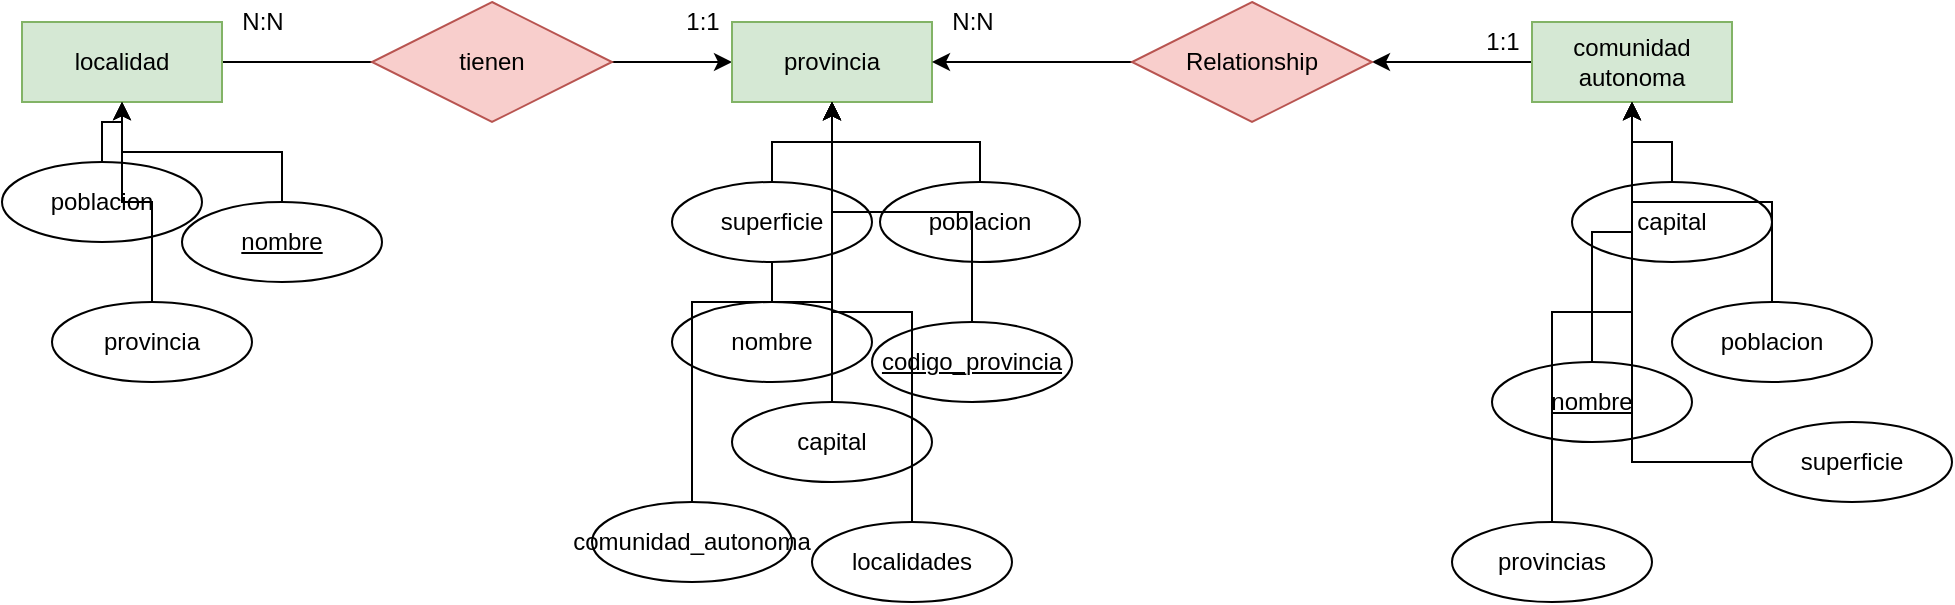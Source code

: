 <mxfile version="15.4.0" type="device"><diagram id="-CijpgBcMHfkIRoO8MGL" name="Página-1"><mxGraphModel dx="2557" dy="1012" grid="1" gridSize="10" guides="1" tooltips="1" connect="1" arrows="1" fold="1" page="1" pageScale="1" pageWidth="827" pageHeight="1169" math="0" shadow="0"><root><mxCell id="0"/><mxCell id="1" parent="0"/><mxCell id="raF-lsEhJDtkqbHiAiLN-33" style="edgeStyle=orthogonalEdgeStyle;rounded=0;orthogonalLoop=1;jettySize=auto;html=1;" parent="1" source="raF-lsEhJDtkqbHiAiLN-1" target="raF-lsEhJDtkqbHiAiLN-2" edge="1"><mxGeometry relative="1" as="geometry"><mxPoint x="-10" y="290" as="targetPoint"/></mxGeometry></mxCell><mxCell id="raF-lsEhJDtkqbHiAiLN-1" value="localidad" style="whiteSpace=wrap;html=1;align=center;fillColor=#d5e8d4;strokeColor=#82b366;" parent="1" vertex="1"><mxGeometry x="-15" y="270" width="100" height="40" as="geometry"/></mxCell><mxCell id="raF-lsEhJDtkqbHiAiLN-2" value="provincia" style="whiteSpace=wrap;html=1;align=center;fillColor=#d5e8d4;strokeColor=#82b366;" parent="1" vertex="1"><mxGeometry x="340" y="270" width="100" height="40" as="geometry"/></mxCell><mxCell id="raF-lsEhJDtkqbHiAiLN-43" style="edgeStyle=orthogonalEdgeStyle;rounded=0;orthogonalLoop=1;jettySize=auto;html=1;" parent="1" source="raF-lsEhJDtkqbHiAiLN-3" target="raF-lsEhJDtkqbHiAiLN-42" edge="1"><mxGeometry relative="1" as="geometry"/></mxCell><mxCell id="raF-lsEhJDtkqbHiAiLN-3" value="comunidad autonoma" style="whiteSpace=wrap;html=1;align=center;fillColor=#d5e8d4;strokeColor=#82b366;" parent="1" vertex="1"><mxGeometry x="740" y="270" width="100" height="40" as="geometry"/></mxCell><mxCell id="raF-lsEhJDtkqbHiAiLN-9" style="edgeStyle=orthogonalEdgeStyle;rounded=0;orthogonalLoop=1;jettySize=auto;html=1;" parent="1" source="raF-lsEhJDtkqbHiAiLN-6" target="raF-lsEhJDtkqbHiAiLN-1" edge="1"><mxGeometry relative="1" as="geometry"/></mxCell><mxCell id="raF-lsEhJDtkqbHiAiLN-6" value="&lt;u&gt;nombre&lt;/u&gt;" style="ellipse;whiteSpace=wrap;html=1;align=center;" parent="1" vertex="1"><mxGeometry x="65" y="360" width="100" height="40" as="geometry"/></mxCell><mxCell id="raF-lsEhJDtkqbHiAiLN-8" style="edgeStyle=orthogonalEdgeStyle;rounded=0;orthogonalLoop=1;jettySize=auto;html=1;" parent="1" source="raF-lsEhJDtkqbHiAiLN-7" target="raF-lsEhJDtkqbHiAiLN-1" edge="1"><mxGeometry relative="1" as="geometry"/></mxCell><mxCell id="raF-lsEhJDtkqbHiAiLN-7" value="poblacion" style="ellipse;whiteSpace=wrap;html=1;align=center;" parent="1" vertex="1"><mxGeometry x="-25" y="340" width="100" height="40" as="geometry"/></mxCell><mxCell id="raF-lsEhJDtkqbHiAiLN-15" style="edgeStyle=orthogonalEdgeStyle;rounded=0;orthogonalLoop=1;jettySize=auto;html=1;" parent="1" source="raF-lsEhJDtkqbHiAiLN-10" target="raF-lsEhJDtkqbHiAiLN-2" edge="1"><mxGeometry relative="1" as="geometry"/></mxCell><mxCell id="raF-lsEhJDtkqbHiAiLN-10" value="nombre" style="ellipse;whiteSpace=wrap;html=1;align=center;" parent="1" vertex="1"><mxGeometry x="310" y="410" width="100" height="40" as="geometry"/></mxCell><mxCell id="raF-lsEhJDtkqbHiAiLN-14" style="edgeStyle=orthogonalEdgeStyle;rounded=0;orthogonalLoop=1;jettySize=auto;html=1;" parent="1" source="raF-lsEhJDtkqbHiAiLN-11" target="raF-lsEhJDtkqbHiAiLN-2" edge="1"><mxGeometry relative="1" as="geometry"/></mxCell><mxCell id="raF-lsEhJDtkqbHiAiLN-11" value="poblacion" style="ellipse;whiteSpace=wrap;html=1;align=center;" parent="1" vertex="1"><mxGeometry x="414" y="350" width="100" height="40" as="geometry"/></mxCell><mxCell id="raF-lsEhJDtkqbHiAiLN-13" style="edgeStyle=orthogonalEdgeStyle;rounded=0;orthogonalLoop=1;jettySize=auto;html=1;" parent="1" source="raF-lsEhJDtkqbHiAiLN-12" target="raF-lsEhJDtkqbHiAiLN-2" edge="1"><mxGeometry relative="1" as="geometry"/></mxCell><mxCell id="raF-lsEhJDtkqbHiAiLN-12" value="superficie" style="ellipse;whiteSpace=wrap;html=1;align=center;" parent="1" vertex="1"><mxGeometry x="310" y="350" width="100" height="40" as="geometry"/></mxCell><mxCell id="raF-lsEhJDtkqbHiAiLN-17" style="edgeStyle=orthogonalEdgeStyle;rounded=0;orthogonalLoop=1;jettySize=auto;html=1;" parent="1" source="raF-lsEhJDtkqbHiAiLN-16" target="raF-lsEhJDtkqbHiAiLN-2" edge="1"><mxGeometry relative="1" as="geometry"/></mxCell><mxCell id="raF-lsEhJDtkqbHiAiLN-16" value="&lt;u&gt;codigo_provincia&lt;/u&gt;" style="ellipse;whiteSpace=wrap;html=1;align=center;" parent="1" vertex="1"><mxGeometry x="410" y="420" width="100" height="40" as="geometry"/></mxCell><mxCell id="raF-lsEhJDtkqbHiAiLN-19" style="edgeStyle=orthogonalEdgeStyle;rounded=0;orthogonalLoop=1;jettySize=auto;html=1;" parent="1" source="raF-lsEhJDtkqbHiAiLN-18" target="raF-lsEhJDtkqbHiAiLN-3" edge="1"><mxGeometry relative="1" as="geometry"/></mxCell><mxCell id="raF-lsEhJDtkqbHiAiLN-18" value="capital" style="ellipse;whiteSpace=wrap;html=1;align=center;" parent="1" vertex="1"><mxGeometry x="760" y="350" width="100" height="40" as="geometry"/></mxCell><mxCell id="raF-lsEhJDtkqbHiAiLN-21" style="edgeStyle=orthogonalEdgeStyle;rounded=0;orthogonalLoop=1;jettySize=auto;html=1;" parent="1" source="raF-lsEhJDtkqbHiAiLN-20" target="raF-lsEhJDtkqbHiAiLN-2" edge="1"><mxGeometry relative="1" as="geometry"/></mxCell><mxCell id="raF-lsEhJDtkqbHiAiLN-20" value="capital" style="ellipse;whiteSpace=wrap;html=1;align=center;" parent="1" vertex="1"><mxGeometry x="340" y="460" width="100" height="40" as="geometry"/></mxCell><mxCell id="raF-lsEhJDtkqbHiAiLN-28" style="edgeStyle=orthogonalEdgeStyle;rounded=0;orthogonalLoop=1;jettySize=auto;html=1;" parent="1" source="raF-lsEhJDtkqbHiAiLN-24" target="raF-lsEhJDtkqbHiAiLN-3" edge="1"><mxGeometry relative="1" as="geometry"/></mxCell><mxCell id="raF-lsEhJDtkqbHiAiLN-24" value="&lt;u&gt;nombre&lt;/u&gt;" style="ellipse;whiteSpace=wrap;html=1;align=center;" parent="1" vertex="1"><mxGeometry x="720" y="440" width="100" height="40" as="geometry"/></mxCell><mxCell id="raF-lsEhJDtkqbHiAiLN-29" style="edgeStyle=orthogonalEdgeStyle;rounded=0;orthogonalLoop=1;jettySize=auto;html=1;" parent="1" source="raF-lsEhJDtkqbHiAiLN-25" target="raF-lsEhJDtkqbHiAiLN-3" edge="1"><mxGeometry relative="1" as="geometry"/></mxCell><mxCell id="raF-lsEhJDtkqbHiAiLN-25" value="poblacion" style="ellipse;whiteSpace=wrap;html=1;align=center;" parent="1" vertex="1"><mxGeometry x="810" y="410" width="100" height="40" as="geometry"/></mxCell><mxCell id="raF-lsEhJDtkqbHiAiLN-27" style="edgeStyle=orthogonalEdgeStyle;rounded=0;orthogonalLoop=1;jettySize=auto;html=1;" parent="1" source="raF-lsEhJDtkqbHiAiLN-26" target="raF-lsEhJDtkqbHiAiLN-3" edge="1"><mxGeometry relative="1" as="geometry"/></mxCell><mxCell id="raF-lsEhJDtkqbHiAiLN-26" value="superficie" style="ellipse;whiteSpace=wrap;html=1;align=center;" parent="1" vertex="1"><mxGeometry x="850" y="470" width="100" height="40" as="geometry"/></mxCell><mxCell id="raF-lsEhJDtkqbHiAiLN-38" value="tienen" style="shape=rhombus;perimeter=rhombusPerimeter;whiteSpace=wrap;html=1;align=center;fillColor=#f8cecc;strokeColor=#b85450;" parent="1" vertex="1"><mxGeometry x="160" y="260" width="120" height="60" as="geometry"/></mxCell><mxCell id="raF-lsEhJDtkqbHiAiLN-44" style="edgeStyle=orthogonalEdgeStyle;rounded=0;orthogonalLoop=1;jettySize=auto;html=1;entryX=1;entryY=0.5;entryDx=0;entryDy=0;" parent="1" source="raF-lsEhJDtkqbHiAiLN-42" target="raF-lsEhJDtkqbHiAiLN-2" edge="1"><mxGeometry relative="1" as="geometry"><mxPoint x="500" y="290" as="targetPoint"/></mxGeometry></mxCell><mxCell id="raF-lsEhJDtkqbHiAiLN-42" value="Relationship" style="shape=rhombus;perimeter=rhombusPerimeter;whiteSpace=wrap;html=1;align=center;fillColor=#f8cecc;strokeColor=#b85450;" parent="1" vertex="1"><mxGeometry x="540" y="260" width="120" height="60" as="geometry"/></mxCell><mxCell id="raF-lsEhJDtkqbHiAiLN-52" value="1:1" style="text;html=1;resizable=0;autosize=1;align=center;verticalAlign=middle;points=[];fillColor=none;strokeColor=none;rounded=0;" parent="1" vertex="1"><mxGeometry x="310" y="260" width="30" height="20" as="geometry"/></mxCell><mxCell id="raF-lsEhJDtkqbHiAiLN-53" value="N:N" style="text;html=1;resizable=0;autosize=1;align=center;verticalAlign=middle;points=[];fillColor=none;strokeColor=none;rounded=0;" parent="1" vertex="1"><mxGeometry x="85" y="260" width="40" height="20" as="geometry"/></mxCell><mxCell id="raF-lsEhJDtkqbHiAiLN-55" value="1:1" style="text;html=1;resizable=0;autosize=1;align=center;verticalAlign=middle;points=[];fillColor=none;strokeColor=none;rounded=0;" parent="1" vertex="1"><mxGeometry x="710" y="270" width="30" height="20" as="geometry"/></mxCell><mxCell id="raF-lsEhJDtkqbHiAiLN-56" value="N:N" style="text;html=1;resizable=0;autosize=1;align=center;verticalAlign=middle;points=[];fillColor=none;strokeColor=none;rounded=0;" parent="1" vertex="1"><mxGeometry x="440" y="260" width="40" height="20" as="geometry"/></mxCell><mxCell id="raF-lsEhJDtkqbHiAiLN-58" style="edgeStyle=orthogonalEdgeStyle;rounded=0;orthogonalLoop=1;jettySize=auto;html=1;" parent="1" source="raF-lsEhJDtkqbHiAiLN-57" target="raF-lsEhJDtkqbHiAiLN-1" edge="1"><mxGeometry relative="1" as="geometry"/></mxCell><mxCell id="raF-lsEhJDtkqbHiAiLN-57" value="provincia" style="ellipse;whiteSpace=wrap;html=1;align=center;" parent="1" vertex="1"><mxGeometry y="410" width="100" height="40" as="geometry"/></mxCell><mxCell id="raF-lsEhJDtkqbHiAiLN-60" style="edgeStyle=orthogonalEdgeStyle;rounded=0;orthogonalLoop=1;jettySize=auto;html=1;" parent="1" source="raF-lsEhJDtkqbHiAiLN-59" target="raF-lsEhJDtkqbHiAiLN-2" edge="1"><mxGeometry relative="1" as="geometry"/></mxCell><mxCell id="raF-lsEhJDtkqbHiAiLN-59" value="localidades" style="ellipse;whiteSpace=wrap;html=1;align=center;" parent="1" vertex="1"><mxGeometry x="380" y="520" width="100" height="40" as="geometry"/></mxCell><mxCell id="raF-lsEhJDtkqbHiAiLN-62" style="edgeStyle=orthogonalEdgeStyle;rounded=0;orthogonalLoop=1;jettySize=auto;html=1;" parent="1" source="raF-lsEhJDtkqbHiAiLN-61" target="raF-lsEhJDtkqbHiAiLN-2" edge="1"><mxGeometry relative="1" as="geometry"/></mxCell><mxCell id="raF-lsEhJDtkqbHiAiLN-61" value="comunidad_autonoma" style="ellipse;whiteSpace=wrap;html=1;align=center;" parent="1" vertex="1"><mxGeometry x="270" y="510" width="100" height="40" as="geometry"/></mxCell><mxCell id="raF-lsEhJDtkqbHiAiLN-64" style="edgeStyle=orthogonalEdgeStyle;rounded=0;orthogonalLoop=1;jettySize=auto;html=1;" parent="1" source="raF-lsEhJDtkqbHiAiLN-63" target="raF-lsEhJDtkqbHiAiLN-3" edge="1"><mxGeometry relative="1" as="geometry"/></mxCell><mxCell id="raF-lsEhJDtkqbHiAiLN-63" value="provincias" style="ellipse;whiteSpace=wrap;html=1;align=center;" parent="1" vertex="1"><mxGeometry x="700" y="520" width="100" height="40" as="geometry"/></mxCell></root></mxGraphModel></diagram></mxfile>